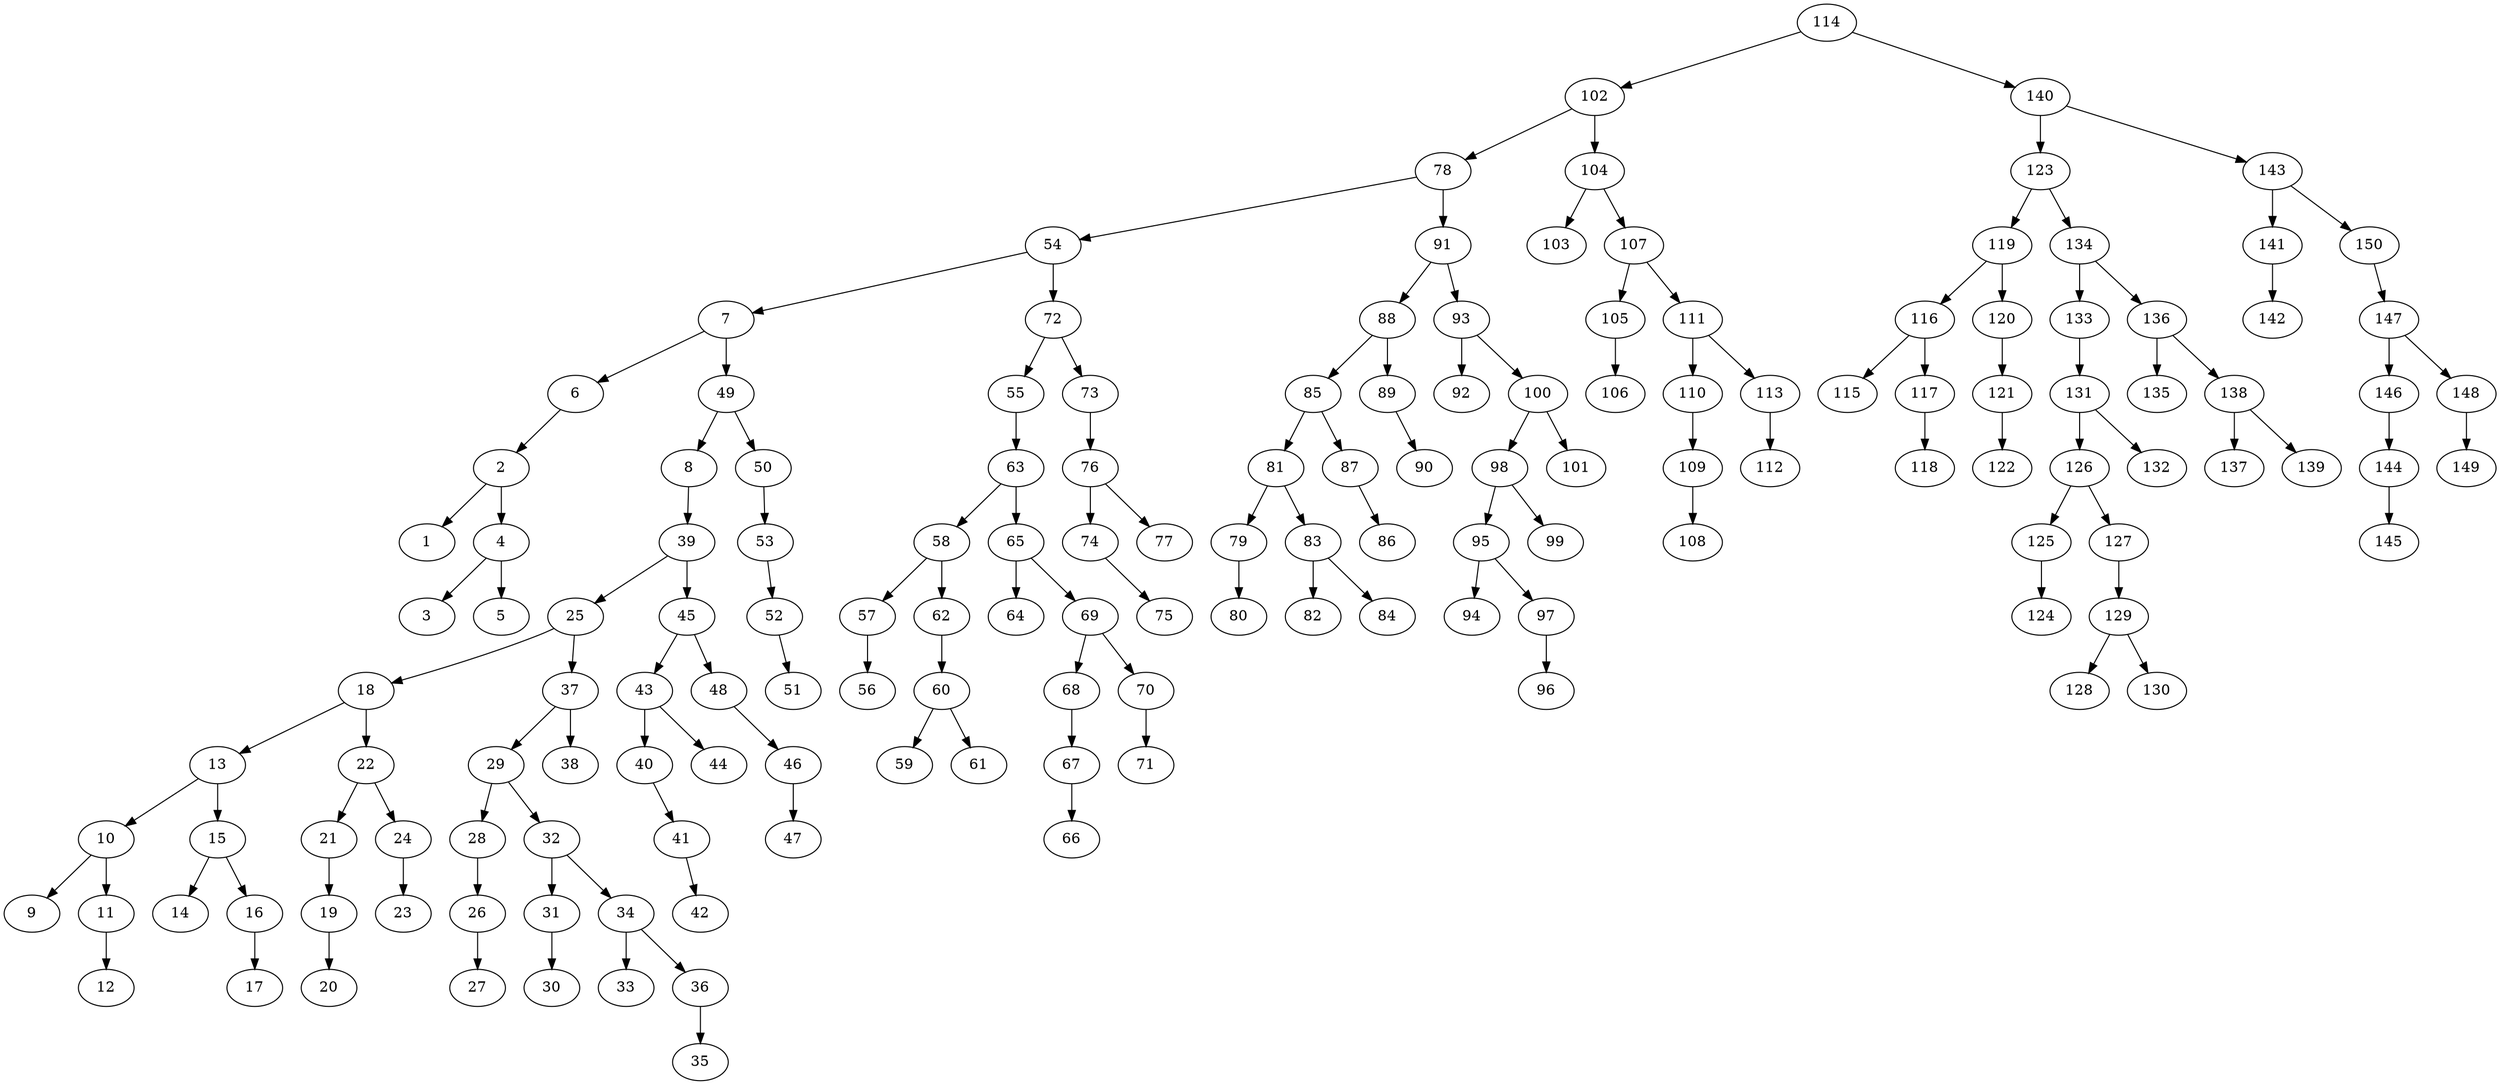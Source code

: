 digraph G {
102;
114 -> 102;
140;
114 -> 140;
78;
102 -> 78;
104;
102 -> 104;
123;
140 -> 123;
143;
140 -> 143;
54;
78 -> 54;
91;
78 -> 91;
103;
104 -> 103;
107;
104 -> 107;
119;
123 -> 119;
134;
123 -> 134;
141;
143 -> 141;
150;
143 -> 150;
7;
54 -> 7;
72;
54 -> 72;
88;
91 -> 88;
93;
91 -> 93;
105;
107 -> 105;
111;
107 -> 111;
116;
119 -> 116;
120;
119 -> 120;
133;
134 -> 133;
136;
134 -> 136;
142;
141 -> 142;
147;
150 -> 147;
6;
7 -> 6;
49;
7 -> 49;
55;
72 -> 55;
73;
72 -> 73;
85;
88 -> 85;
89;
88 -> 89;
92;
93 -> 92;
100;
93 -> 100;
106;
105 -> 106;
110;
111 -> 110;
113;
111 -> 113;
115;
116 -> 115;
117;
116 -> 117;
121;
120 -> 121;
131;
133 -> 131;
135;
136 -> 135;
138;
136 -> 138;
146;
147 -> 146;
148;
147 -> 148;
2;
6 -> 2;
8;
49 -> 8;
50;
49 -> 50;
63;
55 -> 63;
76;
73 -> 76;
81;
85 -> 81;
87;
85 -> 87;
90;
89 -> 90;
98;
100 -> 98;
101;
100 -> 101;
109;
110 -> 109;
112;
113 -> 112;
118;
117 -> 118;
122;
121 -> 122;
126;
131 -> 126;
132;
131 -> 132;
137;
138 -> 137;
139;
138 -> 139;
144;
146 -> 144;
149;
148 -> 149;
1;
2 -> 1;
4;
2 -> 4;
39;
8 -> 39;
53;
50 -> 53;
58;
63 -> 58;
65;
63 -> 65;
74;
76 -> 74;
77;
76 -> 77;
79;
81 -> 79;
83;
81 -> 83;
86;
87 -> 86;
95;
98 -> 95;
99;
98 -> 99;
108;
109 -> 108;
125;
126 -> 125;
127;
126 -> 127;
145;
144 -> 145;
3;
4 -> 3;
5;
4 -> 5;
25;
39 -> 25;
45;
39 -> 45;
52;
53 -> 52;
57;
58 -> 57;
62;
58 -> 62;
64;
65 -> 64;
69;
65 -> 69;
75;
74 -> 75;
80;
79 -> 80;
82;
83 -> 82;
84;
83 -> 84;
94;
95 -> 94;
97;
95 -> 97;
124;
125 -> 124;
129;
127 -> 129;
18;
25 -> 18;
37;
25 -> 37;
43;
45 -> 43;
48;
45 -> 48;
51;
52 -> 51;
56;
57 -> 56;
60;
62 -> 60;
68;
69 -> 68;
70;
69 -> 70;
96;
97 -> 96;
128;
129 -> 128;
130;
129 -> 130;
13;
18 -> 13;
22;
18 -> 22;
29;
37 -> 29;
38;
37 -> 38;
40;
43 -> 40;
44;
43 -> 44;
46;
48 -> 46;
59;
60 -> 59;
61;
60 -> 61;
67;
68 -> 67;
71;
70 -> 71;
10;
13 -> 10;
15;
13 -> 15;
21;
22 -> 21;
24;
22 -> 24;
28;
29 -> 28;
32;
29 -> 32;
41;
40 -> 41;
47;
46 -> 47;
66;
67 -> 66;
9;
10 -> 9;
11;
10 -> 11;
14;
15 -> 14;
16;
15 -> 16;
19;
21 -> 19;
23;
24 -> 23;
26;
28 -> 26;
31;
32 -> 31;
34;
32 -> 34;
42;
41 -> 42;
12;
11 -> 12;
17;
16 -> 17;
20;
19 -> 20;
27;
26 -> 27;
30;
31 -> 30;
33;
34 -> 33;
36;
34 -> 36;
35;
36 -> 35;
}